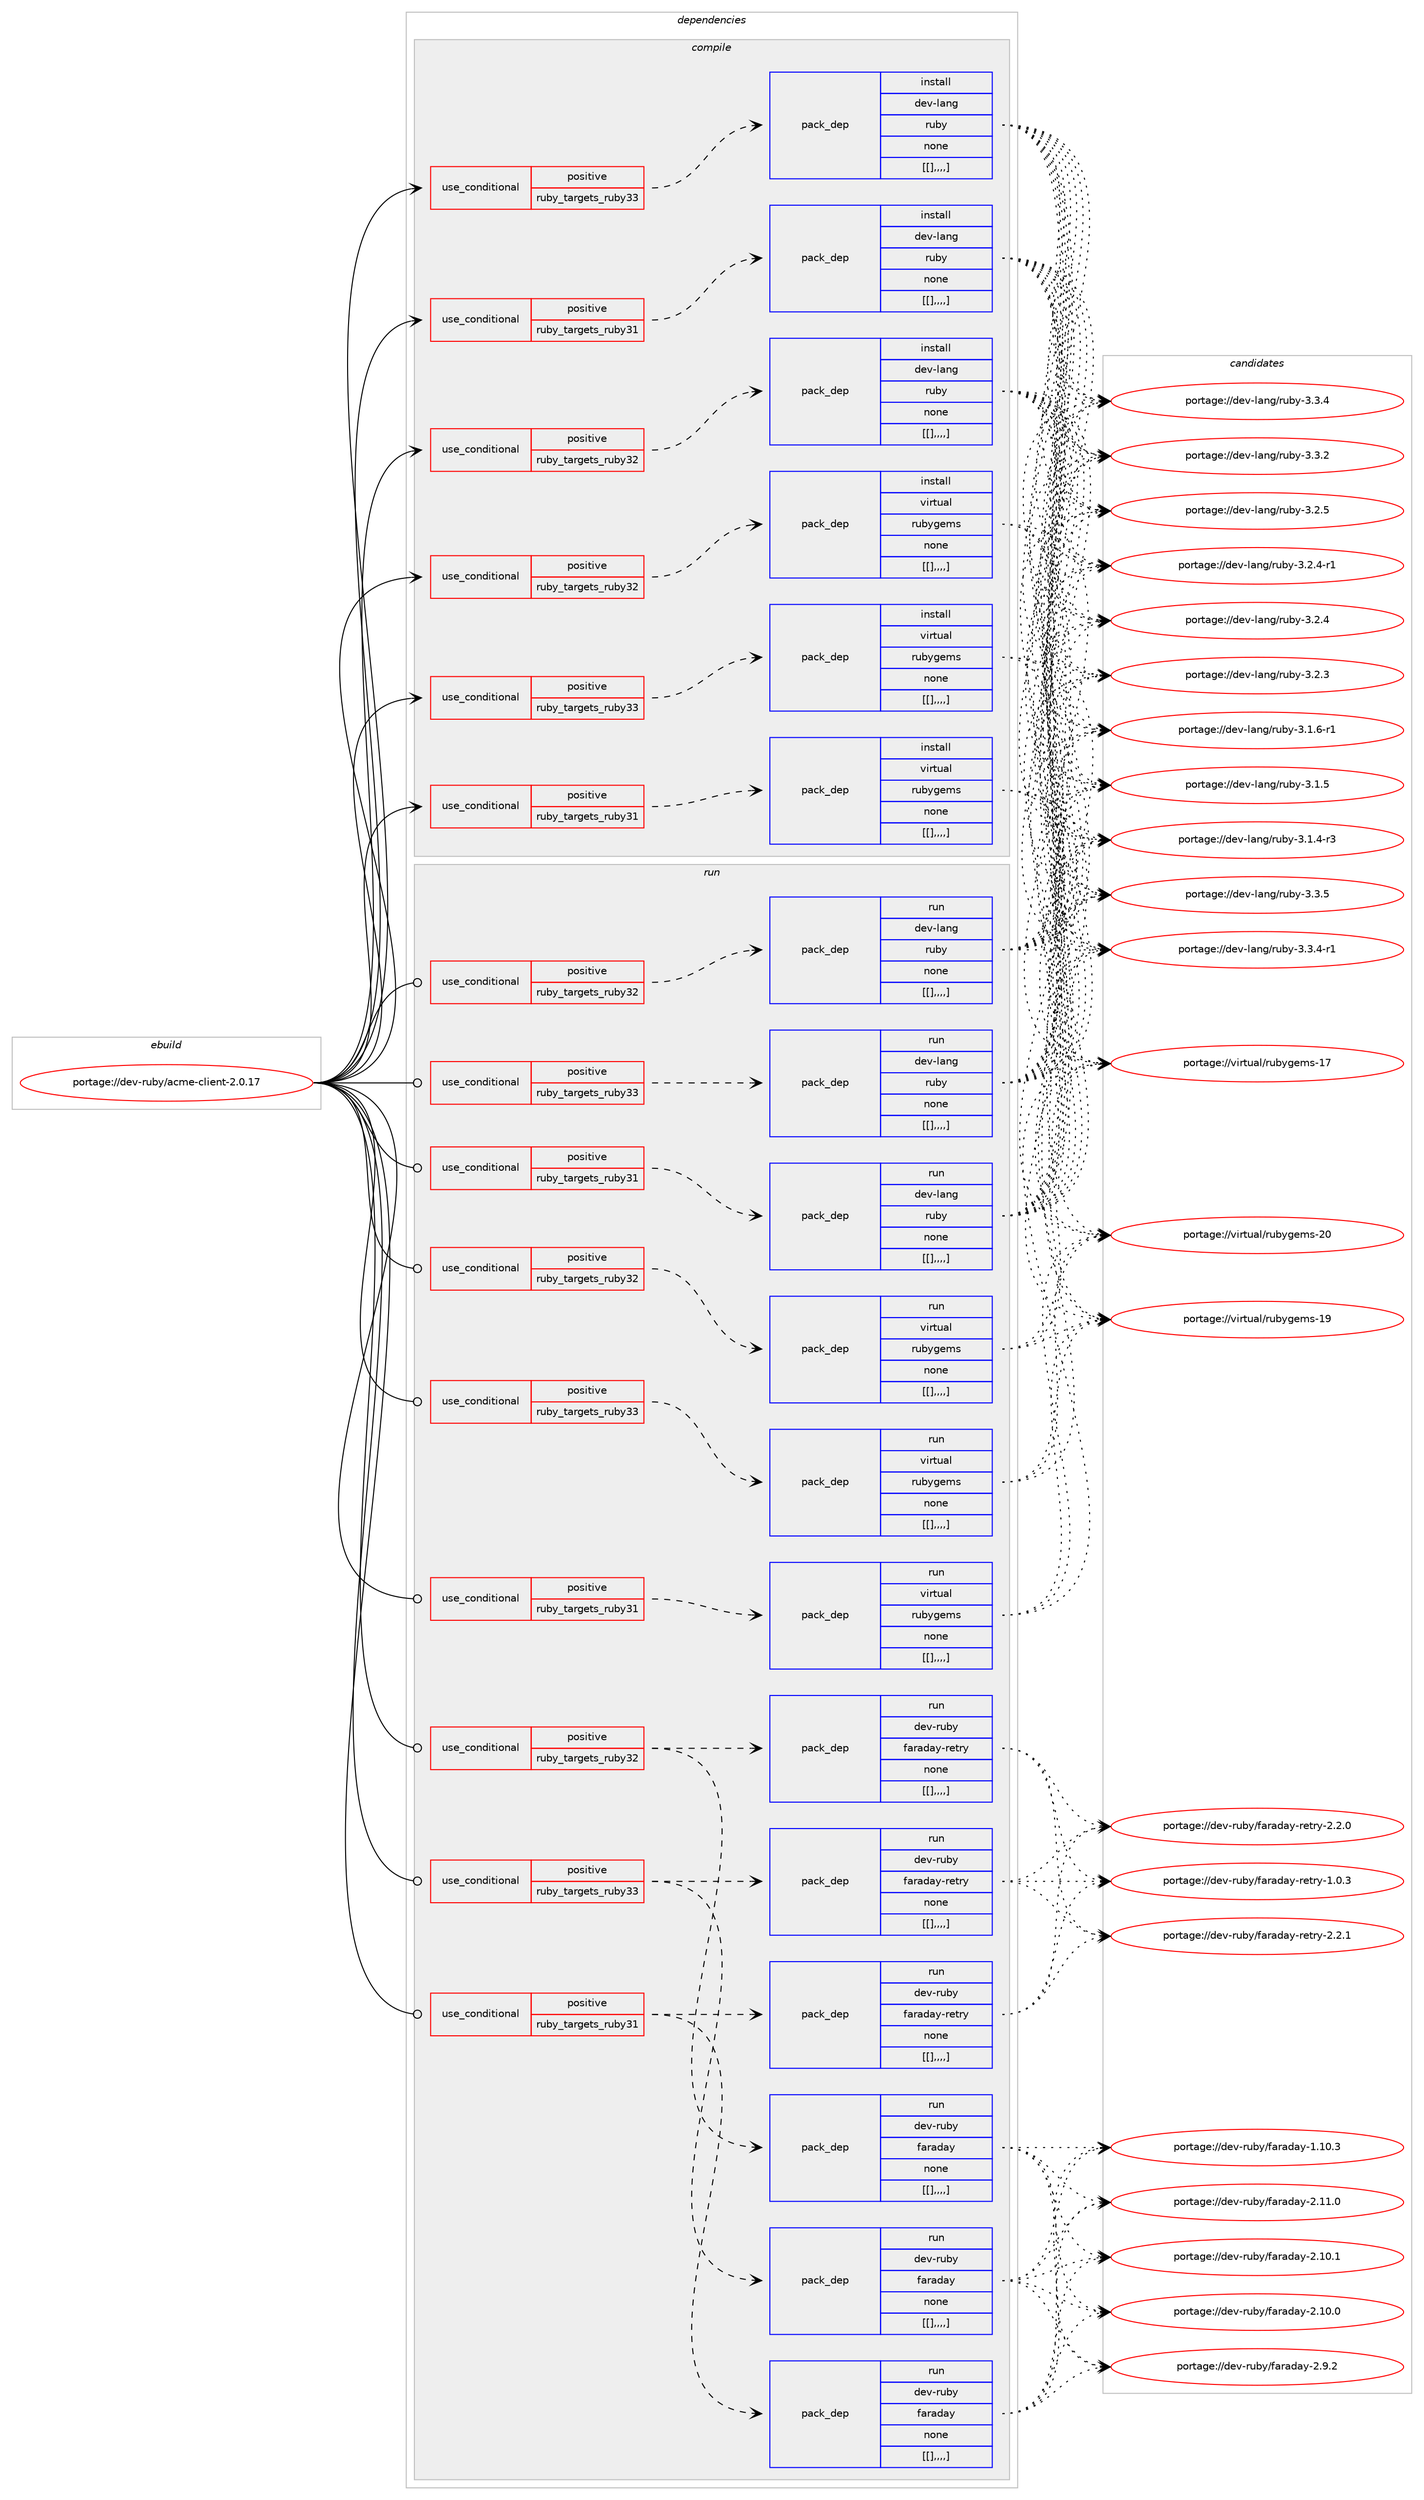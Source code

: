 digraph prolog {

# *************
# Graph options
# *************

newrank=true;
concentrate=true;
compound=true;
graph [rankdir=LR,fontname=Helvetica,fontsize=10,ranksep=1.5];#, ranksep=2.5, nodesep=0.2];
edge  [arrowhead=vee];
node  [fontname=Helvetica,fontsize=10];

# **********
# The ebuild
# **********

subgraph cluster_leftcol {
color=gray;
label=<<i>ebuild</i>>;
id [label="portage://dev-ruby/acme-client-2.0.17", color=red, width=4, href="../dev-ruby/acme-client-2.0.17.svg"];
}

# ****************
# The dependencies
# ****************

subgraph cluster_midcol {
color=gray;
label=<<i>dependencies</i>>;
subgraph cluster_compile {
fillcolor="#eeeeee";
style=filled;
label=<<i>compile</i>>;
subgraph cond43851 {
dependency174518 [label=<<TABLE BORDER="0" CELLBORDER="1" CELLSPACING="0" CELLPADDING="4"><TR><TD ROWSPAN="3" CELLPADDING="10">use_conditional</TD></TR><TR><TD>positive</TD></TR><TR><TD>ruby_targets_ruby31</TD></TR></TABLE>>, shape=none, color=red];
subgraph pack129401 {
dependency174519 [label=<<TABLE BORDER="0" CELLBORDER="1" CELLSPACING="0" CELLPADDING="4" WIDTH="220"><TR><TD ROWSPAN="6" CELLPADDING="30">pack_dep</TD></TR><TR><TD WIDTH="110">install</TD></TR><TR><TD>dev-lang</TD></TR><TR><TD>ruby</TD></TR><TR><TD>none</TD></TR><TR><TD>[[],,,,]</TD></TR></TABLE>>, shape=none, color=blue];
}
dependency174518:e -> dependency174519:w [weight=20,style="dashed",arrowhead="vee"];
}
id:e -> dependency174518:w [weight=20,style="solid",arrowhead="vee"];
subgraph cond43852 {
dependency174520 [label=<<TABLE BORDER="0" CELLBORDER="1" CELLSPACING="0" CELLPADDING="4"><TR><TD ROWSPAN="3" CELLPADDING="10">use_conditional</TD></TR><TR><TD>positive</TD></TR><TR><TD>ruby_targets_ruby31</TD></TR></TABLE>>, shape=none, color=red];
subgraph pack129402 {
dependency174521 [label=<<TABLE BORDER="0" CELLBORDER="1" CELLSPACING="0" CELLPADDING="4" WIDTH="220"><TR><TD ROWSPAN="6" CELLPADDING="30">pack_dep</TD></TR><TR><TD WIDTH="110">install</TD></TR><TR><TD>virtual</TD></TR><TR><TD>rubygems</TD></TR><TR><TD>none</TD></TR><TR><TD>[[],,,,]</TD></TR></TABLE>>, shape=none, color=blue];
}
dependency174520:e -> dependency174521:w [weight=20,style="dashed",arrowhead="vee"];
}
id:e -> dependency174520:w [weight=20,style="solid",arrowhead="vee"];
subgraph cond43853 {
dependency174522 [label=<<TABLE BORDER="0" CELLBORDER="1" CELLSPACING="0" CELLPADDING="4"><TR><TD ROWSPAN="3" CELLPADDING="10">use_conditional</TD></TR><TR><TD>positive</TD></TR><TR><TD>ruby_targets_ruby32</TD></TR></TABLE>>, shape=none, color=red];
subgraph pack129403 {
dependency174523 [label=<<TABLE BORDER="0" CELLBORDER="1" CELLSPACING="0" CELLPADDING="4" WIDTH="220"><TR><TD ROWSPAN="6" CELLPADDING="30">pack_dep</TD></TR><TR><TD WIDTH="110">install</TD></TR><TR><TD>dev-lang</TD></TR><TR><TD>ruby</TD></TR><TR><TD>none</TD></TR><TR><TD>[[],,,,]</TD></TR></TABLE>>, shape=none, color=blue];
}
dependency174522:e -> dependency174523:w [weight=20,style="dashed",arrowhead="vee"];
}
id:e -> dependency174522:w [weight=20,style="solid",arrowhead="vee"];
subgraph cond43854 {
dependency174524 [label=<<TABLE BORDER="0" CELLBORDER="1" CELLSPACING="0" CELLPADDING="4"><TR><TD ROWSPAN="3" CELLPADDING="10">use_conditional</TD></TR><TR><TD>positive</TD></TR><TR><TD>ruby_targets_ruby32</TD></TR></TABLE>>, shape=none, color=red];
subgraph pack129404 {
dependency174525 [label=<<TABLE BORDER="0" CELLBORDER="1" CELLSPACING="0" CELLPADDING="4" WIDTH="220"><TR><TD ROWSPAN="6" CELLPADDING="30">pack_dep</TD></TR><TR><TD WIDTH="110">install</TD></TR><TR><TD>virtual</TD></TR><TR><TD>rubygems</TD></TR><TR><TD>none</TD></TR><TR><TD>[[],,,,]</TD></TR></TABLE>>, shape=none, color=blue];
}
dependency174524:e -> dependency174525:w [weight=20,style="dashed",arrowhead="vee"];
}
id:e -> dependency174524:w [weight=20,style="solid",arrowhead="vee"];
subgraph cond43855 {
dependency174526 [label=<<TABLE BORDER="0" CELLBORDER="1" CELLSPACING="0" CELLPADDING="4"><TR><TD ROWSPAN="3" CELLPADDING="10">use_conditional</TD></TR><TR><TD>positive</TD></TR><TR><TD>ruby_targets_ruby33</TD></TR></TABLE>>, shape=none, color=red];
subgraph pack129405 {
dependency174527 [label=<<TABLE BORDER="0" CELLBORDER="1" CELLSPACING="0" CELLPADDING="4" WIDTH="220"><TR><TD ROWSPAN="6" CELLPADDING="30">pack_dep</TD></TR><TR><TD WIDTH="110">install</TD></TR><TR><TD>dev-lang</TD></TR><TR><TD>ruby</TD></TR><TR><TD>none</TD></TR><TR><TD>[[],,,,]</TD></TR></TABLE>>, shape=none, color=blue];
}
dependency174526:e -> dependency174527:w [weight=20,style="dashed",arrowhead="vee"];
}
id:e -> dependency174526:w [weight=20,style="solid",arrowhead="vee"];
subgraph cond43856 {
dependency174528 [label=<<TABLE BORDER="0" CELLBORDER="1" CELLSPACING="0" CELLPADDING="4"><TR><TD ROWSPAN="3" CELLPADDING="10">use_conditional</TD></TR><TR><TD>positive</TD></TR><TR><TD>ruby_targets_ruby33</TD></TR></TABLE>>, shape=none, color=red];
subgraph pack129406 {
dependency174529 [label=<<TABLE BORDER="0" CELLBORDER="1" CELLSPACING="0" CELLPADDING="4" WIDTH="220"><TR><TD ROWSPAN="6" CELLPADDING="30">pack_dep</TD></TR><TR><TD WIDTH="110">install</TD></TR><TR><TD>virtual</TD></TR><TR><TD>rubygems</TD></TR><TR><TD>none</TD></TR><TR><TD>[[],,,,]</TD></TR></TABLE>>, shape=none, color=blue];
}
dependency174528:e -> dependency174529:w [weight=20,style="dashed",arrowhead="vee"];
}
id:e -> dependency174528:w [weight=20,style="solid",arrowhead="vee"];
}
subgraph cluster_compileandrun {
fillcolor="#eeeeee";
style=filled;
label=<<i>compile and run</i>>;
}
subgraph cluster_run {
fillcolor="#eeeeee";
style=filled;
label=<<i>run</i>>;
subgraph cond43857 {
dependency174530 [label=<<TABLE BORDER="0" CELLBORDER="1" CELLSPACING="0" CELLPADDING="4"><TR><TD ROWSPAN="3" CELLPADDING="10">use_conditional</TD></TR><TR><TD>positive</TD></TR><TR><TD>ruby_targets_ruby31</TD></TR></TABLE>>, shape=none, color=red];
subgraph pack129407 {
dependency174531 [label=<<TABLE BORDER="0" CELLBORDER="1" CELLSPACING="0" CELLPADDING="4" WIDTH="220"><TR><TD ROWSPAN="6" CELLPADDING="30">pack_dep</TD></TR><TR><TD WIDTH="110">run</TD></TR><TR><TD>dev-lang</TD></TR><TR><TD>ruby</TD></TR><TR><TD>none</TD></TR><TR><TD>[[],,,,]</TD></TR></TABLE>>, shape=none, color=blue];
}
dependency174530:e -> dependency174531:w [weight=20,style="dashed",arrowhead="vee"];
}
id:e -> dependency174530:w [weight=20,style="solid",arrowhead="odot"];
subgraph cond43858 {
dependency174532 [label=<<TABLE BORDER="0" CELLBORDER="1" CELLSPACING="0" CELLPADDING="4"><TR><TD ROWSPAN="3" CELLPADDING="10">use_conditional</TD></TR><TR><TD>positive</TD></TR><TR><TD>ruby_targets_ruby31</TD></TR></TABLE>>, shape=none, color=red];
subgraph pack129408 {
dependency174533 [label=<<TABLE BORDER="0" CELLBORDER="1" CELLSPACING="0" CELLPADDING="4" WIDTH="220"><TR><TD ROWSPAN="6" CELLPADDING="30">pack_dep</TD></TR><TR><TD WIDTH="110">run</TD></TR><TR><TD>dev-ruby</TD></TR><TR><TD>faraday</TD></TR><TR><TD>none</TD></TR><TR><TD>[[],,,,]</TD></TR></TABLE>>, shape=none, color=blue];
}
dependency174532:e -> dependency174533:w [weight=20,style="dashed",arrowhead="vee"];
subgraph pack129409 {
dependency174534 [label=<<TABLE BORDER="0" CELLBORDER="1" CELLSPACING="0" CELLPADDING="4" WIDTH="220"><TR><TD ROWSPAN="6" CELLPADDING="30">pack_dep</TD></TR><TR><TD WIDTH="110">run</TD></TR><TR><TD>dev-ruby</TD></TR><TR><TD>faraday-retry</TD></TR><TR><TD>none</TD></TR><TR><TD>[[],,,,]</TD></TR></TABLE>>, shape=none, color=blue];
}
dependency174532:e -> dependency174534:w [weight=20,style="dashed",arrowhead="vee"];
}
id:e -> dependency174532:w [weight=20,style="solid",arrowhead="odot"];
subgraph cond43859 {
dependency174535 [label=<<TABLE BORDER="0" CELLBORDER="1" CELLSPACING="0" CELLPADDING="4"><TR><TD ROWSPAN="3" CELLPADDING="10">use_conditional</TD></TR><TR><TD>positive</TD></TR><TR><TD>ruby_targets_ruby31</TD></TR></TABLE>>, shape=none, color=red];
subgraph pack129410 {
dependency174536 [label=<<TABLE BORDER="0" CELLBORDER="1" CELLSPACING="0" CELLPADDING="4" WIDTH="220"><TR><TD ROWSPAN="6" CELLPADDING="30">pack_dep</TD></TR><TR><TD WIDTH="110">run</TD></TR><TR><TD>virtual</TD></TR><TR><TD>rubygems</TD></TR><TR><TD>none</TD></TR><TR><TD>[[],,,,]</TD></TR></TABLE>>, shape=none, color=blue];
}
dependency174535:e -> dependency174536:w [weight=20,style="dashed",arrowhead="vee"];
}
id:e -> dependency174535:w [weight=20,style="solid",arrowhead="odot"];
subgraph cond43860 {
dependency174537 [label=<<TABLE BORDER="0" CELLBORDER="1" CELLSPACING="0" CELLPADDING="4"><TR><TD ROWSPAN="3" CELLPADDING="10">use_conditional</TD></TR><TR><TD>positive</TD></TR><TR><TD>ruby_targets_ruby32</TD></TR></TABLE>>, shape=none, color=red];
subgraph pack129411 {
dependency174538 [label=<<TABLE BORDER="0" CELLBORDER="1" CELLSPACING="0" CELLPADDING="4" WIDTH="220"><TR><TD ROWSPAN="6" CELLPADDING="30">pack_dep</TD></TR><TR><TD WIDTH="110">run</TD></TR><TR><TD>dev-lang</TD></TR><TR><TD>ruby</TD></TR><TR><TD>none</TD></TR><TR><TD>[[],,,,]</TD></TR></TABLE>>, shape=none, color=blue];
}
dependency174537:e -> dependency174538:w [weight=20,style="dashed",arrowhead="vee"];
}
id:e -> dependency174537:w [weight=20,style="solid",arrowhead="odot"];
subgraph cond43861 {
dependency174539 [label=<<TABLE BORDER="0" CELLBORDER="1" CELLSPACING="0" CELLPADDING="4"><TR><TD ROWSPAN="3" CELLPADDING="10">use_conditional</TD></TR><TR><TD>positive</TD></TR><TR><TD>ruby_targets_ruby32</TD></TR></TABLE>>, shape=none, color=red];
subgraph pack129412 {
dependency174540 [label=<<TABLE BORDER="0" CELLBORDER="1" CELLSPACING="0" CELLPADDING="4" WIDTH="220"><TR><TD ROWSPAN="6" CELLPADDING="30">pack_dep</TD></TR><TR><TD WIDTH="110">run</TD></TR><TR><TD>dev-ruby</TD></TR><TR><TD>faraday</TD></TR><TR><TD>none</TD></TR><TR><TD>[[],,,,]</TD></TR></TABLE>>, shape=none, color=blue];
}
dependency174539:e -> dependency174540:w [weight=20,style="dashed",arrowhead="vee"];
subgraph pack129413 {
dependency174541 [label=<<TABLE BORDER="0" CELLBORDER="1" CELLSPACING="0" CELLPADDING="4" WIDTH="220"><TR><TD ROWSPAN="6" CELLPADDING="30">pack_dep</TD></TR><TR><TD WIDTH="110">run</TD></TR><TR><TD>dev-ruby</TD></TR><TR><TD>faraday-retry</TD></TR><TR><TD>none</TD></TR><TR><TD>[[],,,,]</TD></TR></TABLE>>, shape=none, color=blue];
}
dependency174539:e -> dependency174541:w [weight=20,style="dashed",arrowhead="vee"];
}
id:e -> dependency174539:w [weight=20,style="solid",arrowhead="odot"];
subgraph cond43862 {
dependency174542 [label=<<TABLE BORDER="0" CELLBORDER="1" CELLSPACING="0" CELLPADDING="4"><TR><TD ROWSPAN="3" CELLPADDING="10">use_conditional</TD></TR><TR><TD>positive</TD></TR><TR><TD>ruby_targets_ruby32</TD></TR></TABLE>>, shape=none, color=red];
subgraph pack129414 {
dependency174543 [label=<<TABLE BORDER="0" CELLBORDER="1" CELLSPACING="0" CELLPADDING="4" WIDTH="220"><TR><TD ROWSPAN="6" CELLPADDING="30">pack_dep</TD></TR><TR><TD WIDTH="110">run</TD></TR><TR><TD>virtual</TD></TR><TR><TD>rubygems</TD></TR><TR><TD>none</TD></TR><TR><TD>[[],,,,]</TD></TR></TABLE>>, shape=none, color=blue];
}
dependency174542:e -> dependency174543:w [weight=20,style="dashed",arrowhead="vee"];
}
id:e -> dependency174542:w [weight=20,style="solid",arrowhead="odot"];
subgraph cond43863 {
dependency174544 [label=<<TABLE BORDER="0" CELLBORDER="1" CELLSPACING="0" CELLPADDING="4"><TR><TD ROWSPAN="3" CELLPADDING="10">use_conditional</TD></TR><TR><TD>positive</TD></TR><TR><TD>ruby_targets_ruby33</TD></TR></TABLE>>, shape=none, color=red];
subgraph pack129415 {
dependency174545 [label=<<TABLE BORDER="0" CELLBORDER="1" CELLSPACING="0" CELLPADDING="4" WIDTH="220"><TR><TD ROWSPAN="6" CELLPADDING="30">pack_dep</TD></TR><TR><TD WIDTH="110">run</TD></TR><TR><TD>dev-lang</TD></TR><TR><TD>ruby</TD></TR><TR><TD>none</TD></TR><TR><TD>[[],,,,]</TD></TR></TABLE>>, shape=none, color=blue];
}
dependency174544:e -> dependency174545:w [weight=20,style="dashed",arrowhead="vee"];
}
id:e -> dependency174544:w [weight=20,style="solid",arrowhead="odot"];
subgraph cond43864 {
dependency174546 [label=<<TABLE BORDER="0" CELLBORDER="1" CELLSPACING="0" CELLPADDING="4"><TR><TD ROWSPAN="3" CELLPADDING="10">use_conditional</TD></TR><TR><TD>positive</TD></TR><TR><TD>ruby_targets_ruby33</TD></TR></TABLE>>, shape=none, color=red];
subgraph pack129416 {
dependency174547 [label=<<TABLE BORDER="0" CELLBORDER="1" CELLSPACING="0" CELLPADDING="4" WIDTH="220"><TR><TD ROWSPAN="6" CELLPADDING="30">pack_dep</TD></TR><TR><TD WIDTH="110">run</TD></TR><TR><TD>dev-ruby</TD></TR><TR><TD>faraday</TD></TR><TR><TD>none</TD></TR><TR><TD>[[],,,,]</TD></TR></TABLE>>, shape=none, color=blue];
}
dependency174546:e -> dependency174547:w [weight=20,style="dashed",arrowhead="vee"];
subgraph pack129417 {
dependency174548 [label=<<TABLE BORDER="0" CELLBORDER="1" CELLSPACING="0" CELLPADDING="4" WIDTH="220"><TR><TD ROWSPAN="6" CELLPADDING="30">pack_dep</TD></TR><TR><TD WIDTH="110">run</TD></TR><TR><TD>dev-ruby</TD></TR><TR><TD>faraday-retry</TD></TR><TR><TD>none</TD></TR><TR><TD>[[],,,,]</TD></TR></TABLE>>, shape=none, color=blue];
}
dependency174546:e -> dependency174548:w [weight=20,style="dashed",arrowhead="vee"];
}
id:e -> dependency174546:w [weight=20,style="solid",arrowhead="odot"];
subgraph cond43865 {
dependency174549 [label=<<TABLE BORDER="0" CELLBORDER="1" CELLSPACING="0" CELLPADDING="4"><TR><TD ROWSPAN="3" CELLPADDING="10">use_conditional</TD></TR><TR><TD>positive</TD></TR><TR><TD>ruby_targets_ruby33</TD></TR></TABLE>>, shape=none, color=red];
subgraph pack129418 {
dependency174550 [label=<<TABLE BORDER="0" CELLBORDER="1" CELLSPACING="0" CELLPADDING="4" WIDTH="220"><TR><TD ROWSPAN="6" CELLPADDING="30">pack_dep</TD></TR><TR><TD WIDTH="110">run</TD></TR><TR><TD>virtual</TD></TR><TR><TD>rubygems</TD></TR><TR><TD>none</TD></TR><TR><TD>[[],,,,]</TD></TR></TABLE>>, shape=none, color=blue];
}
dependency174549:e -> dependency174550:w [weight=20,style="dashed",arrowhead="vee"];
}
id:e -> dependency174549:w [weight=20,style="solid",arrowhead="odot"];
}
}

# **************
# The candidates
# **************

subgraph cluster_choices {
rank=same;
color=gray;
label=<<i>candidates</i>>;

subgraph choice129401 {
color=black;
nodesep=1;
choice10010111845108971101034711411798121455146514653 [label="portage://dev-lang/ruby-3.3.5", color=red, width=4,href="../dev-lang/ruby-3.3.5.svg"];
choice100101118451089711010347114117981214551465146524511449 [label="portage://dev-lang/ruby-3.3.4-r1", color=red, width=4,href="../dev-lang/ruby-3.3.4-r1.svg"];
choice10010111845108971101034711411798121455146514652 [label="portage://dev-lang/ruby-3.3.4", color=red, width=4,href="../dev-lang/ruby-3.3.4.svg"];
choice10010111845108971101034711411798121455146514650 [label="portage://dev-lang/ruby-3.3.2", color=red, width=4,href="../dev-lang/ruby-3.3.2.svg"];
choice10010111845108971101034711411798121455146504653 [label="portage://dev-lang/ruby-3.2.5", color=red, width=4,href="../dev-lang/ruby-3.2.5.svg"];
choice100101118451089711010347114117981214551465046524511449 [label="portage://dev-lang/ruby-3.2.4-r1", color=red, width=4,href="../dev-lang/ruby-3.2.4-r1.svg"];
choice10010111845108971101034711411798121455146504652 [label="portage://dev-lang/ruby-3.2.4", color=red, width=4,href="../dev-lang/ruby-3.2.4.svg"];
choice10010111845108971101034711411798121455146504651 [label="portage://dev-lang/ruby-3.2.3", color=red, width=4,href="../dev-lang/ruby-3.2.3.svg"];
choice100101118451089711010347114117981214551464946544511449 [label="portage://dev-lang/ruby-3.1.6-r1", color=red, width=4,href="../dev-lang/ruby-3.1.6-r1.svg"];
choice10010111845108971101034711411798121455146494653 [label="portage://dev-lang/ruby-3.1.5", color=red, width=4,href="../dev-lang/ruby-3.1.5.svg"];
choice100101118451089711010347114117981214551464946524511451 [label="portage://dev-lang/ruby-3.1.4-r3", color=red, width=4,href="../dev-lang/ruby-3.1.4-r3.svg"];
dependency174519:e -> choice10010111845108971101034711411798121455146514653:w [style=dotted,weight="100"];
dependency174519:e -> choice100101118451089711010347114117981214551465146524511449:w [style=dotted,weight="100"];
dependency174519:e -> choice10010111845108971101034711411798121455146514652:w [style=dotted,weight="100"];
dependency174519:e -> choice10010111845108971101034711411798121455146514650:w [style=dotted,weight="100"];
dependency174519:e -> choice10010111845108971101034711411798121455146504653:w [style=dotted,weight="100"];
dependency174519:e -> choice100101118451089711010347114117981214551465046524511449:w [style=dotted,weight="100"];
dependency174519:e -> choice10010111845108971101034711411798121455146504652:w [style=dotted,weight="100"];
dependency174519:e -> choice10010111845108971101034711411798121455146504651:w [style=dotted,weight="100"];
dependency174519:e -> choice100101118451089711010347114117981214551464946544511449:w [style=dotted,weight="100"];
dependency174519:e -> choice10010111845108971101034711411798121455146494653:w [style=dotted,weight="100"];
dependency174519:e -> choice100101118451089711010347114117981214551464946524511451:w [style=dotted,weight="100"];
}
subgraph choice129402 {
color=black;
nodesep=1;
choice118105114116117971084711411798121103101109115455048 [label="portage://virtual/rubygems-20", color=red, width=4,href="../virtual/rubygems-20.svg"];
choice118105114116117971084711411798121103101109115454957 [label="portage://virtual/rubygems-19", color=red, width=4,href="../virtual/rubygems-19.svg"];
choice118105114116117971084711411798121103101109115454955 [label="portage://virtual/rubygems-17", color=red, width=4,href="../virtual/rubygems-17.svg"];
dependency174521:e -> choice118105114116117971084711411798121103101109115455048:w [style=dotted,weight="100"];
dependency174521:e -> choice118105114116117971084711411798121103101109115454957:w [style=dotted,weight="100"];
dependency174521:e -> choice118105114116117971084711411798121103101109115454955:w [style=dotted,weight="100"];
}
subgraph choice129403 {
color=black;
nodesep=1;
choice10010111845108971101034711411798121455146514653 [label="portage://dev-lang/ruby-3.3.5", color=red, width=4,href="../dev-lang/ruby-3.3.5.svg"];
choice100101118451089711010347114117981214551465146524511449 [label="portage://dev-lang/ruby-3.3.4-r1", color=red, width=4,href="../dev-lang/ruby-3.3.4-r1.svg"];
choice10010111845108971101034711411798121455146514652 [label="portage://dev-lang/ruby-3.3.4", color=red, width=4,href="../dev-lang/ruby-3.3.4.svg"];
choice10010111845108971101034711411798121455146514650 [label="portage://dev-lang/ruby-3.3.2", color=red, width=4,href="../dev-lang/ruby-3.3.2.svg"];
choice10010111845108971101034711411798121455146504653 [label="portage://dev-lang/ruby-3.2.5", color=red, width=4,href="../dev-lang/ruby-3.2.5.svg"];
choice100101118451089711010347114117981214551465046524511449 [label="portage://dev-lang/ruby-3.2.4-r1", color=red, width=4,href="../dev-lang/ruby-3.2.4-r1.svg"];
choice10010111845108971101034711411798121455146504652 [label="portage://dev-lang/ruby-3.2.4", color=red, width=4,href="../dev-lang/ruby-3.2.4.svg"];
choice10010111845108971101034711411798121455146504651 [label="portage://dev-lang/ruby-3.2.3", color=red, width=4,href="../dev-lang/ruby-3.2.3.svg"];
choice100101118451089711010347114117981214551464946544511449 [label="portage://dev-lang/ruby-3.1.6-r1", color=red, width=4,href="../dev-lang/ruby-3.1.6-r1.svg"];
choice10010111845108971101034711411798121455146494653 [label="portage://dev-lang/ruby-3.1.5", color=red, width=4,href="../dev-lang/ruby-3.1.5.svg"];
choice100101118451089711010347114117981214551464946524511451 [label="portage://dev-lang/ruby-3.1.4-r3", color=red, width=4,href="../dev-lang/ruby-3.1.4-r3.svg"];
dependency174523:e -> choice10010111845108971101034711411798121455146514653:w [style=dotted,weight="100"];
dependency174523:e -> choice100101118451089711010347114117981214551465146524511449:w [style=dotted,weight="100"];
dependency174523:e -> choice10010111845108971101034711411798121455146514652:w [style=dotted,weight="100"];
dependency174523:e -> choice10010111845108971101034711411798121455146514650:w [style=dotted,weight="100"];
dependency174523:e -> choice10010111845108971101034711411798121455146504653:w [style=dotted,weight="100"];
dependency174523:e -> choice100101118451089711010347114117981214551465046524511449:w [style=dotted,weight="100"];
dependency174523:e -> choice10010111845108971101034711411798121455146504652:w [style=dotted,weight="100"];
dependency174523:e -> choice10010111845108971101034711411798121455146504651:w [style=dotted,weight="100"];
dependency174523:e -> choice100101118451089711010347114117981214551464946544511449:w [style=dotted,weight="100"];
dependency174523:e -> choice10010111845108971101034711411798121455146494653:w [style=dotted,weight="100"];
dependency174523:e -> choice100101118451089711010347114117981214551464946524511451:w [style=dotted,weight="100"];
}
subgraph choice129404 {
color=black;
nodesep=1;
choice118105114116117971084711411798121103101109115455048 [label="portage://virtual/rubygems-20", color=red, width=4,href="../virtual/rubygems-20.svg"];
choice118105114116117971084711411798121103101109115454957 [label="portage://virtual/rubygems-19", color=red, width=4,href="../virtual/rubygems-19.svg"];
choice118105114116117971084711411798121103101109115454955 [label="portage://virtual/rubygems-17", color=red, width=4,href="../virtual/rubygems-17.svg"];
dependency174525:e -> choice118105114116117971084711411798121103101109115455048:w [style=dotted,weight="100"];
dependency174525:e -> choice118105114116117971084711411798121103101109115454957:w [style=dotted,weight="100"];
dependency174525:e -> choice118105114116117971084711411798121103101109115454955:w [style=dotted,weight="100"];
}
subgraph choice129405 {
color=black;
nodesep=1;
choice10010111845108971101034711411798121455146514653 [label="portage://dev-lang/ruby-3.3.5", color=red, width=4,href="../dev-lang/ruby-3.3.5.svg"];
choice100101118451089711010347114117981214551465146524511449 [label="portage://dev-lang/ruby-3.3.4-r1", color=red, width=4,href="../dev-lang/ruby-3.3.4-r1.svg"];
choice10010111845108971101034711411798121455146514652 [label="portage://dev-lang/ruby-3.3.4", color=red, width=4,href="../dev-lang/ruby-3.3.4.svg"];
choice10010111845108971101034711411798121455146514650 [label="portage://dev-lang/ruby-3.3.2", color=red, width=4,href="../dev-lang/ruby-3.3.2.svg"];
choice10010111845108971101034711411798121455146504653 [label="portage://dev-lang/ruby-3.2.5", color=red, width=4,href="../dev-lang/ruby-3.2.5.svg"];
choice100101118451089711010347114117981214551465046524511449 [label="portage://dev-lang/ruby-3.2.4-r1", color=red, width=4,href="../dev-lang/ruby-3.2.4-r1.svg"];
choice10010111845108971101034711411798121455146504652 [label="portage://dev-lang/ruby-3.2.4", color=red, width=4,href="../dev-lang/ruby-3.2.4.svg"];
choice10010111845108971101034711411798121455146504651 [label="portage://dev-lang/ruby-3.2.3", color=red, width=4,href="../dev-lang/ruby-3.2.3.svg"];
choice100101118451089711010347114117981214551464946544511449 [label="portage://dev-lang/ruby-3.1.6-r1", color=red, width=4,href="../dev-lang/ruby-3.1.6-r1.svg"];
choice10010111845108971101034711411798121455146494653 [label="portage://dev-lang/ruby-3.1.5", color=red, width=4,href="../dev-lang/ruby-3.1.5.svg"];
choice100101118451089711010347114117981214551464946524511451 [label="portage://dev-lang/ruby-3.1.4-r3", color=red, width=4,href="../dev-lang/ruby-3.1.4-r3.svg"];
dependency174527:e -> choice10010111845108971101034711411798121455146514653:w [style=dotted,weight="100"];
dependency174527:e -> choice100101118451089711010347114117981214551465146524511449:w [style=dotted,weight="100"];
dependency174527:e -> choice10010111845108971101034711411798121455146514652:w [style=dotted,weight="100"];
dependency174527:e -> choice10010111845108971101034711411798121455146514650:w [style=dotted,weight="100"];
dependency174527:e -> choice10010111845108971101034711411798121455146504653:w [style=dotted,weight="100"];
dependency174527:e -> choice100101118451089711010347114117981214551465046524511449:w [style=dotted,weight="100"];
dependency174527:e -> choice10010111845108971101034711411798121455146504652:w [style=dotted,weight="100"];
dependency174527:e -> choice10010111845108971101034711411798121455146504651:w [style=dotted,weight="100"];
dependency174527:e -> choice100101118451089711010347114117981214551464946544511449:w [style=dotted,weight="100"];
dependency174527:e -> choice10010111845108971101034711411798121455146494653:w [style=dotted,weight="100"];
dependency174527:e -> choice100101118451089711010347114117981214551464946524511451:w [style=dotted,weight="100"];
}
subgraph choice129406 {
color=black;
nodesep=1;
choice118105114116117971084711411798121103101109115455048 [label="portage://virtual/rubygems-20", color=red, width=4,href="../virtual/rubygems-20.svg"];
choice118105114116117971084711411798121103101109115454957 [label="portage://virtual/rubygems-19", color=red, width=4,href="../virtual/rubygems-19.svg"];
choice118105114116117971084711411798121103101109115454955 [label="portage://virtual/rubygems-17", color=red, width=4,href="../virtual/rubygems-17.svg"];
dependency174529:e -> choice118105114116117971084711411798121103101109115455048:w [style=dotted,weight="100"];
dependency174529:e -> choice118105114116117971084711411798121103101109115454957:w [style=dotted,weight="100"];
dependency174529:e -> choice118105114116117971084711411798121103101109115454955:w [style=dotted,weight="100"];
}
subgraph choice129407 {
color=black;
nodesep=1;
choice10010111845108971101034711411798121455146514653 [label="portage://dev-lang/ruby-3.3.5", color=red, width=4,href="../dev-lang/ruby-3.3.5.svg"];
choice100101118451089711010347114117981214551465146524511449 [label="portage://dev-lang/ruby-3.3.4-r1", color=red, width=4,href="../dev-lang/ruby-3.3.4-r1.svg"];
choice10010111845108971101034711411798121455146514652 [label="portage://dev-lang/ruby-3.3.4", color=red, width=4,href="../dev-lang/ruby-3.3.4.svg"];
choice10010111845108971101034711411798121455146514650 [label="portage://dev-lang/ruby-3.3.2", color=red, width=4,href="../dev-lang/ruby-3.3.2.svg"];
choice10010111845108971101034711411798121455146504653 [label="portage://dev-lang/ruby-3.2.5", color=red, width=4,href="../dev-lang/ruby-3.2.5.svg"];
choice100101118451089711010347114117981214551465046524511449 [label="portage://dev-lang/ruby-3.2.4-r1", color=red, width=4,href="../dev-lang/ruby-3.2.4-r1.svg"];
choice10010111845108971101034711411798121455146504652 [label="portage://dev-lang/ruby-3.2.4", color=red, width=4,href="../dev-lang/ruby-3.2.4.svg"];
choice10010111845108971101034711411798121455146504651 [label="portage://dev-lang/ruby-3.2.3", color=red, width=4,href="../dev-lang/ruby-3.2.3.svg"];
choice100101118451089711010347114117981214551464946544511449 [label="portage://dev-lang/ruby-3.1.6-r1", color=red, width=4,href="../dev-lang/ruby-3.1.6-r1.svg"];
choice10010111845108971101034711411798121455146494653 [label="portage://dev-lang/ruby-3.1.5", color=red, width=4,href="../dev-lang/ruby-3.1.5.svg"];
choice100101118451089711010347114117981214551464946524511451 [label="portage://dev-lang/ruby-3.1.4-r3", color=red, width=4,href="../dev-lang/ruby-3.1.4-r3.svg"];
dependency174531:e -> choice10010111845108971101034711411798121455146514653:w [style=dotted,weight="100"];
dependency174531:e -> choice100101118451089711010347114117981214551465146524511449:w [style=dotted,weight="100"];
dependency174531:e -> choice10010111845108971101034711411798121455146514652:w [style=dotted,weight="100"];
dependency174531:e -> choice10010111845108971101034711411798121455146514650:w [style=dotted,weight="100"];
dependency174531:e -> choice10010111845108971101034711411798121455146504653:w [style=dotted,weight="100"];
dependency174531:e -> choice100101118451089711010347114117981214551465046524511449:w [style=dotted,weight="100"];
dependency174531:e -> choice10010111845108971101034711411798121455146504652:w [style=dotted,weight="100"];
dependency174531:e -> choice10010111845108971101034711411798121455146504651:w [style=dotted,weight="100"];
dependency174531:e -> choice100101118451089711010347114117981214551464946544511449:w [style=dotted,weight="100"];
dependency174531:e -> choice10010111845108971101034711411798121455146494653:w [style=dotted,weight="100"];
dependency174531:e -> choice100101118451089711010347114117981214551464946524511451:w [style=dotted,weight="100"];
}
subgraph choice129408 {
color=black;
nodesep=1;
choice10010111845114117981214710297114971009712145504649494648 [label="portage://dev-ruby/faraday-2.11.0", color=red, width=4,href="../dev-ruby/faraday-2.11.0.svg"];
choice10010111845114117981214710297114971009712145504649484649 [label="portage://dev-ruby/faraday-2.10.1", color=red, width=4,href="../dev-ruby/faraday-2.10.1.svg"];
choice10010111845114117981214710297114971009712145504649484648 [label="portage://dev-ruby/faraday-2.10.0", color=red, width=4,href="../dev-ruby/faraday-2.10.0.svg"];
choice100101118451141179812147102971149710097121455046574650 [label="portage://dev-ruby/faraday-2.9.2", color=red, width=4,href="../dev-ruby/faraday-2.9.2.svg"];
choice10010111845114117981214710297114971009712145494649484651 [label="portage://dev-ruby/faraday-1.10.3", color=red, width=4,href="../dev-ruby/faraday-1.10.3.svg"];
dependency174533:e -> choice10010111845114117981214710297114971009712145504649494648:w [style=dotted,weight="100"];
dependency174533:e -> choice10010111845114117981214710297114971009712145504649484649:w [style=dotted,weight="100"];
dependency174533:e -> choice10010111845114117981214710297114971009712145504649484648:w [style=dotted,weight="100"];
dependency174533:e -> choice100101118451141179812147102971149710097121455046574650:w [style=dotted,weight="100"];
dependency174533:e -> choice10010111845114117981214710297114971009712145494649484651:w [style=dotted,weight="100"];
}
subgraph choice129409 {
color=black;
nodesep=1;
choice10010111845114117981214710297114971009712145114101116114121455046504649 [label="portage://dev-ruby/faraday-retry-2.2.1", color=red, width=4,href="../dev-ruby/faraday-retry-2.2.1.svg"];
choice10010111845114117981214710297114971009712145114101116114121455046504648 [label="portage://dev-ruby/faraday-retry-2.2.0", color=red, width=4,href="../dev-ruby/faraday-retry-2.2.0.svg"];
choice10010111845114117981214710297114971009712145114101116114121454946484651 [label="portage://dev-ruby/faraday-retry-1.0.3", color=red, width=4,href="../dev-ruby/faraday-retry-1.0.3.svg"];
dependency174534:e -> choice10010111845114117981214710297114971009712145114101116114121455046504649:w [style=dotted,weight="100"];
dependency174534:e -> choice10010111845114117981214710297114971009712145114101116114121455046504648:w [style=dotted,weight="100"];
dependency174534:e -> choice10010111845114117981214710297114971009712145114101116114121454946484651:w [style=dotted,weight="100"];
}
subgraph choice129410 {
color=black;
nodesep=1;
choice118105114116117971084711411798121103101109115455048 [label="portage://virtual/rubygems-20", color=red, width=4,href="../virtual/rubygems-20.svg"];
choice118105114116117971084711411798121103101109115454957 [label="portage://virtual/rubygems-19", color=red, width=4,href="../virtual/rubygems-19.svg"];
choice118105114116117971084711411798121103101109115454955 [label="portage://virtual/rubygems-17", color=red, width=4,href="../virtual/rubygems-17.svg"];
dependency174536:e -> choice118105114116117971084711411798121103101109115455048:w [style=dotted,weight="100"];
dependency174536:e -> choice118105114116117971084711411798121103101109115454957:w [style=dotted,weight="100"];
dependency174536:e -> choice118105114116117971084711411798121103101109115454955:w [style=dotted,weight="100"];
}
subgraph choice129411 {
color=black;
nodesep=1;
choice10010111845108971101034711411798121455146514653 [label="portage://dev-lang/ruby-3.3.5", color=red, width=4,href="../dev-lang/ruby-3.3.5.svg"];
choice100101118451089711010347114117981214551465146524511449 [label="portage://dev-lang/ruby-3.3.4-r1", color=red, width=4,href="../dev-lang/ruby-3.3.4-r1.svg"];
choice10010111845108971101034711411798121455146514652 [label="portage://dev-lang/ruby-3.3.4", color=red, width=4,href="../dev-lang/ruby-3.3.4.svg"];
choice10010111845108971101034711411798121455146514650 [label="portage://dev-lang/ruby-3.3.2", color=red, width=4,href="../dev-lang/ruby-3.3.2.svg"];
choice10010111845108971101034711411798121455146504653 [label="portage://dev-lang/ruby-3.2.5", color=red, width=4,href="../dev-lang/ruby-3.2.5.svg"];
choice100101118451089711010347114117981214551465046524511449 [label="portage://dev-lang/ruby-3.2.4-r1", color=red, width=4,href="../dev-lang/ruby-3.2.4-r1.svg"];
choice10010111845108971101034711411798121455146504652 [label="portage://dev-lang/ruby-3.2.4", color=red, width=4,href="../dev-lang/ruby-3.2.4.svg"];
choice10010111845108971101034711411798121455146504651 [label="portage://dev-lang/ruby-3.2.3", color=red, width=4,href="../dev-lang/ruby-3.2.3.svg"];
choice100101118451089711010347114117981214551464946544511449 [label="portage://dev-lang/ruby-3.1.6-r1", color=red, width=4,href="../dev-lang/ruby-3.1.6-r1.svg"];
choice10010111845108971101034711411798121455146494653 [label="portage://dev-lang/ruby-3.1.5", color=red, width=4,href="../dev-lang/ruby-3.1.5.svg"];
choice100101118451089711010347114117981214551464946524511451 [label="portage://dev-lang/ruby-3.1.4-r3", color=red, width=4,href="../dev-lang/ruby-3.1.4-r3.svg"];
dependency174538:e -> choice10010111845108971101034711411798121455146514653:w [style=dotted,weight="100"];
dependency174538:e -> choice100101118451089711010347114117981214551465146524511449:w [style=dotted,weight="100"];
dependency174538:e -> choice10010111845108971101034711411798121455146514652:w [style=dotted,weight="100"];
dependency174538:e -> choice10010111845108971101034711411798121455146514650:w [style=dotted,weight="100"];
dependency174538:e -> choice10010111845108971101034711411798121455146504653:w [style=dotted,weight="100"];
dependency174538:e -> choice100101118451089711010347114117981214551465046524511449:w [style=dotted,weight="100"];
dependency174538:e -> choice10010111845108971101034711411798121455146504652:w [style=dotted,weight="100"];
dependency174538:e -> choice10010111845108971101034711411798121455146504651:w [style=dotted,weight="100"];
dependency174538:e -> choice100101118451089711010347114117981214551464946544511449:w [style=dotted,weight="100"];
dependency174538:e -> choice10010111845108971101034711411798121455146494653:w [style=dotted,weight="100"];
dependency174538:e -> choice100101118451089711010347114117981214551464946524511451:w [style=dotted,weight="100"];
}
subgraph choice129412 {
color=black;
nodesep=1;
choice10010111845114117981214710297114971009712145504649494648 [label="portage://dev-ruby/faraday-2.11.0", color=red, width=4,href="../dev-ruby/faraday-2.11.0.svg"];
choice10010111845114117981214710297114971009712145504649484649 [label="portage://dev-ruby/faraday-2.10.1", color=red, width=4,href="../dev-ruby/faraday-2.10.1.svg"];
choice10010111845114117981214710297114971009712145504649484648 [label="portage://dev-ruby/faraday-2.10.0", color=red, width=4,href="../dev-ruby/faraday-2.10.0.svg"];
choice100101118451141179812147102971149710097121455046574650 [label="portage://dev-ruby/faraday-2.9.2", color=red, width=4,href="../dev-ruby/faraday-2.9.2.svg"];
choice10010111845114117981214710297114971009712145494649484651 [label="portage://dev-ruby/faraday-1.10.3", color=red, width=4,href="../dev-ruby/faraday-1.10.3.svg"];
dependency174540:e -> choice10010111845114117981214710297114971009712145504649494648:w [style=dotted,weight="100"];
dependency174540:e -> choice10010111845114117981214710297114971009712145504649484649:w [style=dotted,weight="100"];
dependency174540:e -> choice10010111845114117981214710297114971009712145504649484648:w [style=dotted,weight="100"];
dependency174540:e -> choice100101118451141179812147102971149710097121455046574650:w [style=dotted,weight="100"];
dependency174540:e -> choice10010111845114117981214710297114971009712145494649484651:w [style=dotted,weight="100"];
}
subgraph choice129413 {
color=black;
nodesep=1;
choice10010111845114117981214710297114971009712145114101116114121455046504649 [label="portage://dev-ruby/faraday-retry-2.2.1", color=red, width=4,href="../dev-ruby/faraday-retry-2.2.1.svg"];
choice10010111845114117981214710297114971009712145114101116114121455046504648 [label="portage://dev-ruby/faraday-retry-2.2.0", color=red, width=4,href="../dev-ruby/faraday-retry-2.2.0.svg"];
choice10010111845114117981214710297114971009712145114101116114121454946484651 [label="portage://dev-ruby/faraday-retry-1.0.3", color=red, width=4,href="../dev-ruby/faraday-retry-1.0.3.svg"];
dependency174541:e -> choice10010111845114117981214710297114971009712145114101116114121455046504649:w [style=dotted,weight="100"];
dependency174541:e -> choice10010111845114117981214710297114971009712145114101116114121455046504648:w [style=dotted,weight="100"];
dependency174541:e -> choice10010111845114117981214710297114971009712145114101116114121454946484651:w [style=dotted,weight="100"];
}
subgraph choice129414 {
color=black;
nodesep=1;
choice118105114116117971084711411798121103101109115455048 [label="portage://virtual/rubygems-20", color=red, width=4,href="../virtual/rubygems-20.svg"];
choice118105114116117971084711411798121103101109115454957 [label="portage://virtual/rubygems-19", color=red, width=4,href="../virtual/rubygems-19.svg"];
choice118105114116117971084711411798121103101109115454955 [label="portage://virtual/rubygems-17", color=red, width=4,href="../virtual/rubygems-17.svg"];
dependency174543:e -> choice118105114116117971084711411798121103101109115455048:w [style=dotted,weight="100"];
dependency174543:e -> choice118105114116117971084711411798121103101109115454957:w [style=dotted,weight="100"];
dependency174543:e -> choice118105114116117971084711411798121103101109115454955:w [style=dotted,weight="100"];
}
subgraph choice129415 {
color=black;
nodesep=1;
choice10010111845108971101034711411798121455146514653 [label="portage://dev-lang/ruby-3.3.5", color=red, width=4,href="../dev-lang/ruby-3.3.5.svg"];
choice100101118451089711010347114117981214551465146524511449 [label="portage://dev-lang/ruby-3.3.4-r1", color=red, width=4,href="../dev-lang/ruby-3.3.4-r1.svg"];
choice10010111845108971101034711411798121455146514652 [label="portage://dev-lang/ruby-3.3.4", color=red, width=4,href="../dev-lang/ruby-3.3.4.svg"];
choice10010111845108971101034711411798121455146514650 [label="portage://dev-lang/ruby-3.3.2", color=red, width=4,href="../dev-lang/ruby-3.3.2.svg"];
choice10010111845108971101034711411798121455146504653 [label="portage://dev-lang/ruby-3.2.5", color=red, width=4,href="../dev-lang/ruby-3.2.5.svg"];
choice100101118451089711010347114117981214551465046524511449 [label="portage://dev-lang/ruby-3.2.4-r1", color=red, width=4,href="../dev-lang/ruby-3.2.4-r1.svg"];
choice10010111845108971101034711411798121455146504652 [label="portage://dev-lang/ruby-3.2.4", color=red, width=4,href="../dev-lang/ruby-3.2.4.svg"];
choice10010111845108971101034711411798121455146504651 [label="portage://dev-lang/ruby-3.2.3", color=red, width=4,href="../dev-lang/ruby-3.2.3.svg"];
choice100101118451089711010347114117981214551464946544511449 [label="portage://dev-lang/ruby-3.1.6-r1", color=red, width=4,href="../dev-lang/ruby-3.1.6-r1.svg"];
choice10010111845108971101034711411798121455146494653 [label="portage://dev-lang/ruby-3.1.5", color=red, width=4,href="../dev-lang/ruby-3.1.5.svg"];
choice100101118451089711010347114117981214551464946524511451 [label="portage://dev-lang/ruby-3.1.4-r3", color=red, width=4,href="../dev-lang/ruby-3.1.4-r3.svg"];
dependency174545:e -> choice10010111845108971101034711411798121455146514653:w [style=dotted,weight="100"];
dependency174545:e -> choice100101118451089711010347114117981214551465146524511449:w [style=dotted,weight="100"];
dependency174545:e -> choice10010111845108971101034711411798121455146514652:w [style=dotted,weight="100"];
dependency174545:e -> choice10010111845108971101034711411798121455146514650:w [style=dotted,weight="100"];
dependency174545:e -> choice10010111845108971101034711411798121455146504653:w [style=dotted,weight="100"];
dependency174545:e -> choice100101118451089711010347114117981214551465046524511449:w [style=dotted,weight="100"];
dependency174545:e -> choice10010111845108971101034711411798121455146504652:w [style=dotted,weight="100"];
dependency174545:e -> choice10010111845108971101034711411798121455146504651:w [style=dotted,weight="100"];
dependency174545:e -> choice100101118451089711010347114117981214551464946544511449:w [style=dotted,weight="100"];
dependency174545:e -> choice10010111845108971101034711411798121455146494653:w [style=dotted,weight="100"];
dependency174545:e -> choice100101118451089711010347114117981214551464946524511451:w [style=dotted,weight="100"];
}
subgraph choice129416 {
color=black;
nodesep=1;
choice10010111845114117981214710297114971009712145504649494648 [label="portage://dev-ruby/faraday-2.11.0", color=red, width=4,href="../dev-ruby/faraday-2.11.0.svg"];
choice10010111845114117981214710297114971009712145504649484649 [label="portage://dev-ruby/faraday-2.10.1", color=red, width=4,href="../dev-ruby/faraday-2.10.1.svg"];
choice10010111845114117981214710297114971009712145504649484648 [label="portage://dev-ruby/faraday-2.10.0", color=red, width=4,href="../dev-ruby/faraday-2.10.0.svg"];
choice100101118451141179812147102971149710097121455046574650 [label="portage://dev-ruby/faraday-2.9.2", color=red, width=4,href="../dev-ruby/faraday-2.9.2.svg"];
choice10010111845114117981214710297114971009712145494649484651 [label="portage://dev-ruby/faraday-1.10.3", color=red, width=4,href="../dev-ruby/faraday-1.10.3.svg"];
dependency174547:e -> choice10010111845114117981214710297114971009712145504649494648:w [style=dotted,weight="100"];
dependency174547:e -> choice10010111845114117981214710297114971009712145504649484649:w [style=dotted,weight="100"];
dependency174547:e -> choice10010111845114117981214710297114971009712145504649484648:w [style=dotted,weight="100"];
dependency174547:e -> choice100101118451141179812147102971149710097121455046574650:w [style=dotted,weight="100"];
dependency174547:e -> choice10010111845114117981214710297114971009712145494649484651:w [style=dotted,weight="100"];
}
subgraph choice129417 {
color=black;
nodesep=1;
choice10010111845114117981214710297114971009712145114101116114121455046504649 [label="portage://dev-ruby/faraday-retry-2.2.1", color=red, width=4,href="../dev-ruby/faraday-retry-2.2.1.svg"];
choice10010111845114117981214710297114971009712145114101116114121455046504648 [label="portage://dev-ruby/faraday-retry-2.2.0", color=red, width=4,href="../dev-ruby/faraday-retry-2.2.0.svg"];
choice10010111845114117981214710297114971009712145114101116114121454946484651 [label="portage://dev-ruby/faraday-retry-1.0.3", color=red, width=4,href="../dev-ruby/faraday-retry-1.0.3.svg"];
dependency174548:e -> choice10010111845114117981214710297114971009712145114101116114121455046504649:w [style=dotted,weight="100"];
dependency174548:e -> choice10010111845114117981214710297114971009712145114101116114121455046504648:w [style=dotted,weight="100"];
dependency174548:e -> choice10010111845114117981214710297114971009712145114101116114121454946484651:w [style=dotted,weight="100"];
}
subgraph choice129418 {
color=black;
nodesep=1;
choice118105114116117971084711411798121103101109115455048 [label="portage://virtual/rubygems-20", color=red, width=4,href="../virtual/rubygems-20.svg"];
choice118105114116117971084711411798121103101109115454957 [label="portage://virtual/rubygems-19", color=red, width=4,href="../virtual/rubygems-19.svg"];
choice118105114116117971084711411798121103101109115454955 [label="portage://virtual/rubygems-17", color=red, width=4,href="../virtual/rubygems-17.svg"];
dependency174550:e -> choice118105114116117971084711411798121103101109115455048:w [style=dotted,weight="100"];
dependency174550:e -> choice118105114116117971084711411798121103101109115454957:w [style=dotted,weight="100"];
dependency174550:e -> choice118105114116117971084711411798121103101109115454955:w [style=dotted,weight="100"];
}
}

}
